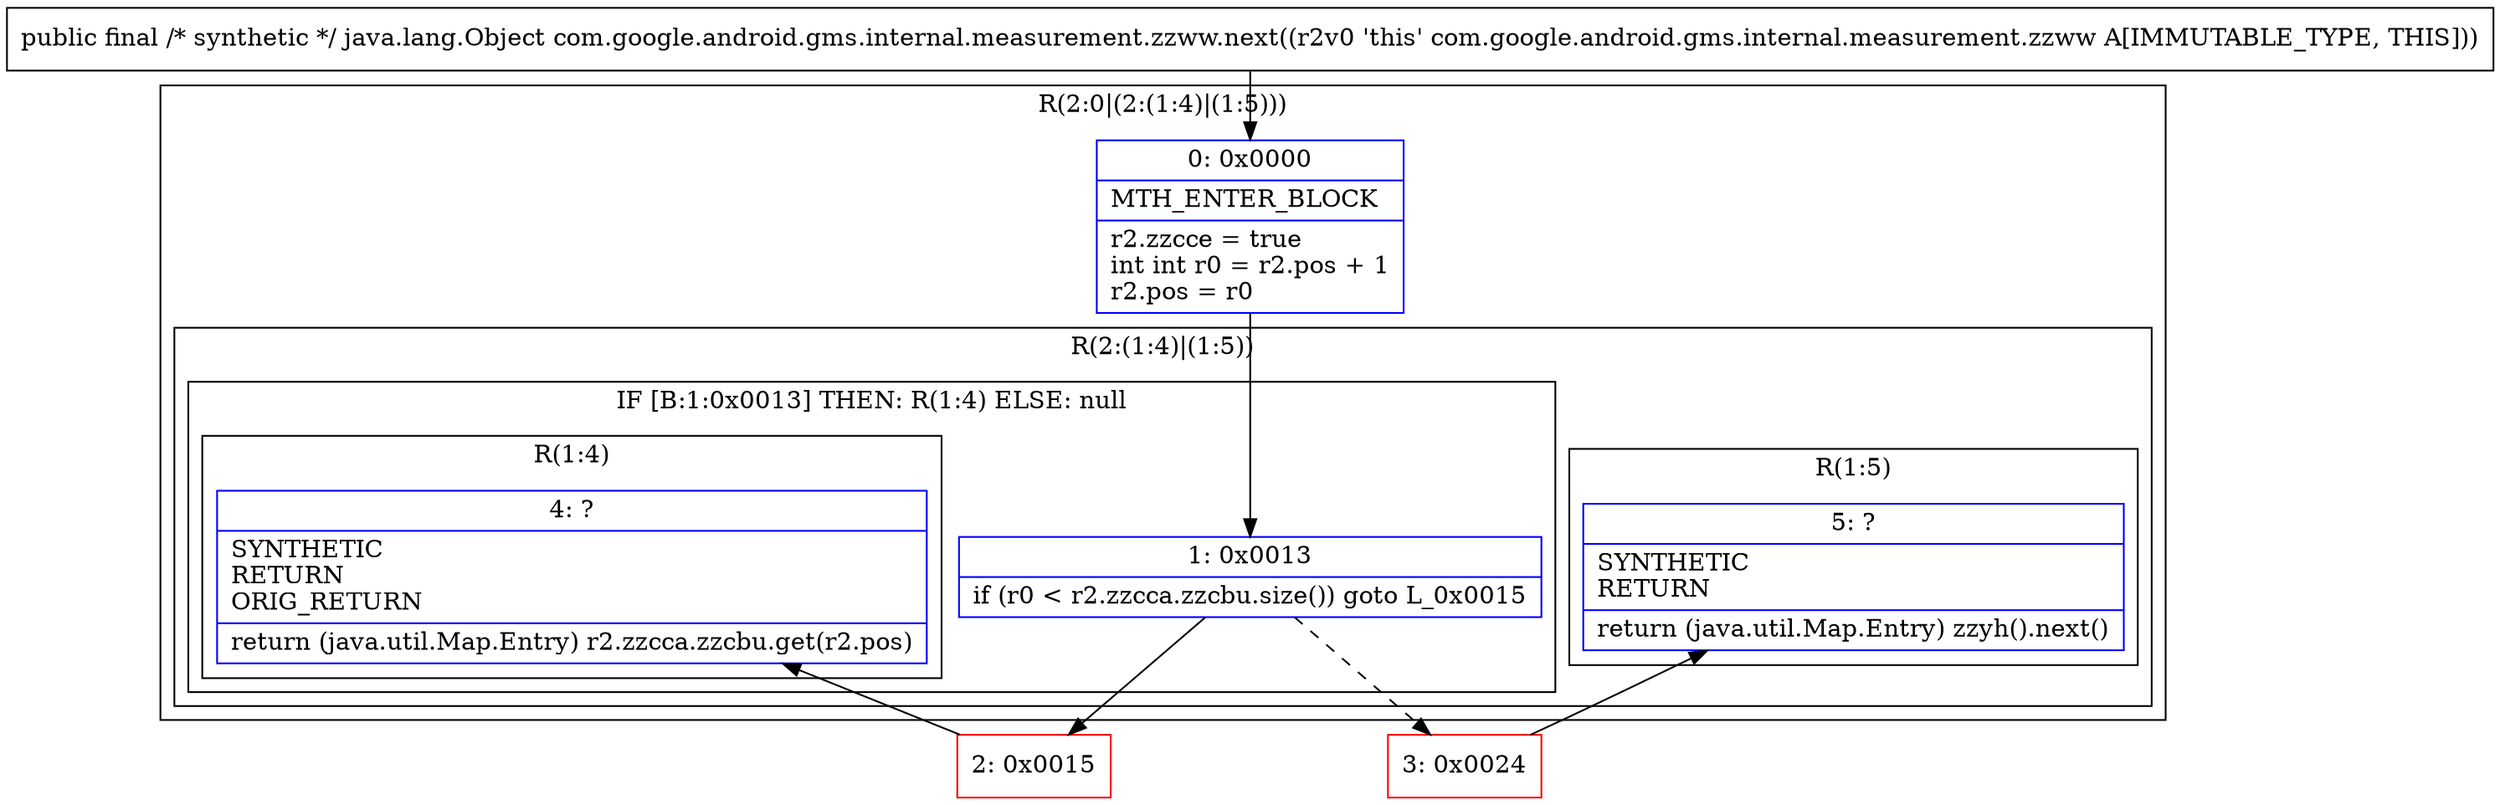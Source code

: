 digraph "CFG forcom.google.android.gms.internal.measurement.zzww.next()Ljava\/lang\/Object;" {
subgraph cluster_Region_1610027047 {
label = "R(2:0|(2:(1:4)|(1:5)))";
node [shape=record,color=blue];
Node_0 [shape=record,label="{0\:\ 0x0000|MTH_ENTER_BLOCK\l|r2.zzcce = true\lint int r0 = r2.pos + 1\lr2.pos = r0\l}"];
subgraph cluster_Region_1126802330 {
label = "R(2:(1:4)|(1:5))";
node [shape=record,color=blue];
subgraph cluster_IfRegion_745558512 {
label = "IF [B:1:0x0013] THEN: R(1:4) ELSE: null";
node [shape=record,color=blue];
Node_1 [shape=record,label="{1\:\ 0x0013|if (r0 \< r2.zzcca.zzcbu.size()) goto L_0x0015\l}"];
subgraph cluster_Region_1974830360 {
label = "R(1:4)";
node [shape=record,color=blue];
Node_4 [shape=record,label="{4\:\ ?|SYNTHETIC\lRETURN\lORIG_RETURN\l|return (java.util.Map.Entry) r2.zzcca.zzcbu.get(r2.pos)\l}"];
}
}
subgraph cluster_Region_709690347 {
label = "R(1:5)";
node [shape=record,color=blue];
Node_5 [shape=record,label="{5\:\ ?|SYNTHETIC\lRETURN\l|return (java.util.Map.Entry) zzyh().next()\l}"];
}
}
}
Node_2 [shape=record,color=red,label="{2\:\ 0x0015}"];
Node_3 [shape=record,color=red,label="{3\:\ 0x0024}"];
MethodNode[shape=record,label="{public final \/* synthetic *\/ java.lang.Object com.google.android.gms.internal.measurement.zzww.next((r2v0 'this' com.google.android.gms.internal.measurement.zzww A[IMMUTABLE_TYPE, THIS])) }"];
MethodNode -> Node_0;
Node_0 -> Node_1;
Node_1 -> Node_2;
Node_1 -> Node_3[style=dashed];
Node_2 -> Node_4;
Node_3 -> Node_5;
}

